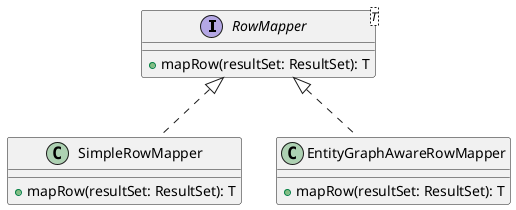 @startuml
interface RowMapper<T> {
    +mapRow(resultSet: ResultSet): T
}

class SimpleRowMapper implements RowMapper<T> {
    +mapRow(resultSet: ResultSet): T
}

class EntityGraphAwareRowMapper implements RowMapper<T> {
    +mapRow(resultSet: ResultSet): T
}
@enduml

@startuml
abstract class SelectRenderer<E> {
    - TableEntity<E> tableEntity
    - Conditions conditions
    - RelationFields relationFields
    + SelectRenderer(TableEntity<E> tableEntity, Conditions conditions, RelationFields relationFields)
    + String renderSql()
}

class SimpleSelectRenderer<E> extends SelectRenderer<E> {
    + String renderSql()
}

class WithJoinQueryRenderer<E> extends SelectRenderer<E> {
    + String renderSql()
}

@enduml
